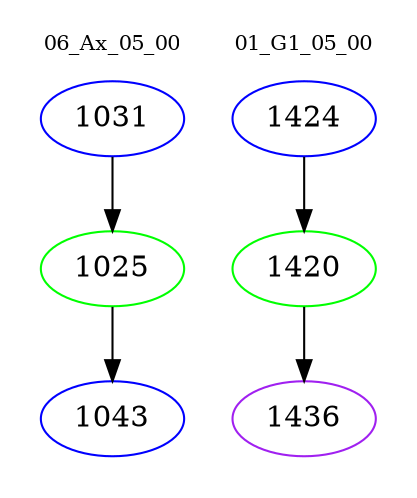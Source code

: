 digraph{
subgraph cluster_0 {
color = white
label = "06_Ax_05_00";
fontsize=10;
T0_1031 [label="1031", color="blue"]
T0_1031 -> T0_1025 [color="black"]
T0_1025 [label="1025", color="green"]
T0_1025 -> T0_1043 [color="black"]
T0_1043 [label="1043", color="blue"]
}
subgraph cluster_1 {
color = white
label = "01_G1_05_00";
fontsize=10;
T1_1424 [label="1424", color="blue"]
T1_1424 -> T1_1420 [color="black"]
T1_1420 [label="1420", color="green"]
T1_1420 -> T1_1436 [color="black"]
T1_1436 [label="1436", color="purple"]
}
}

